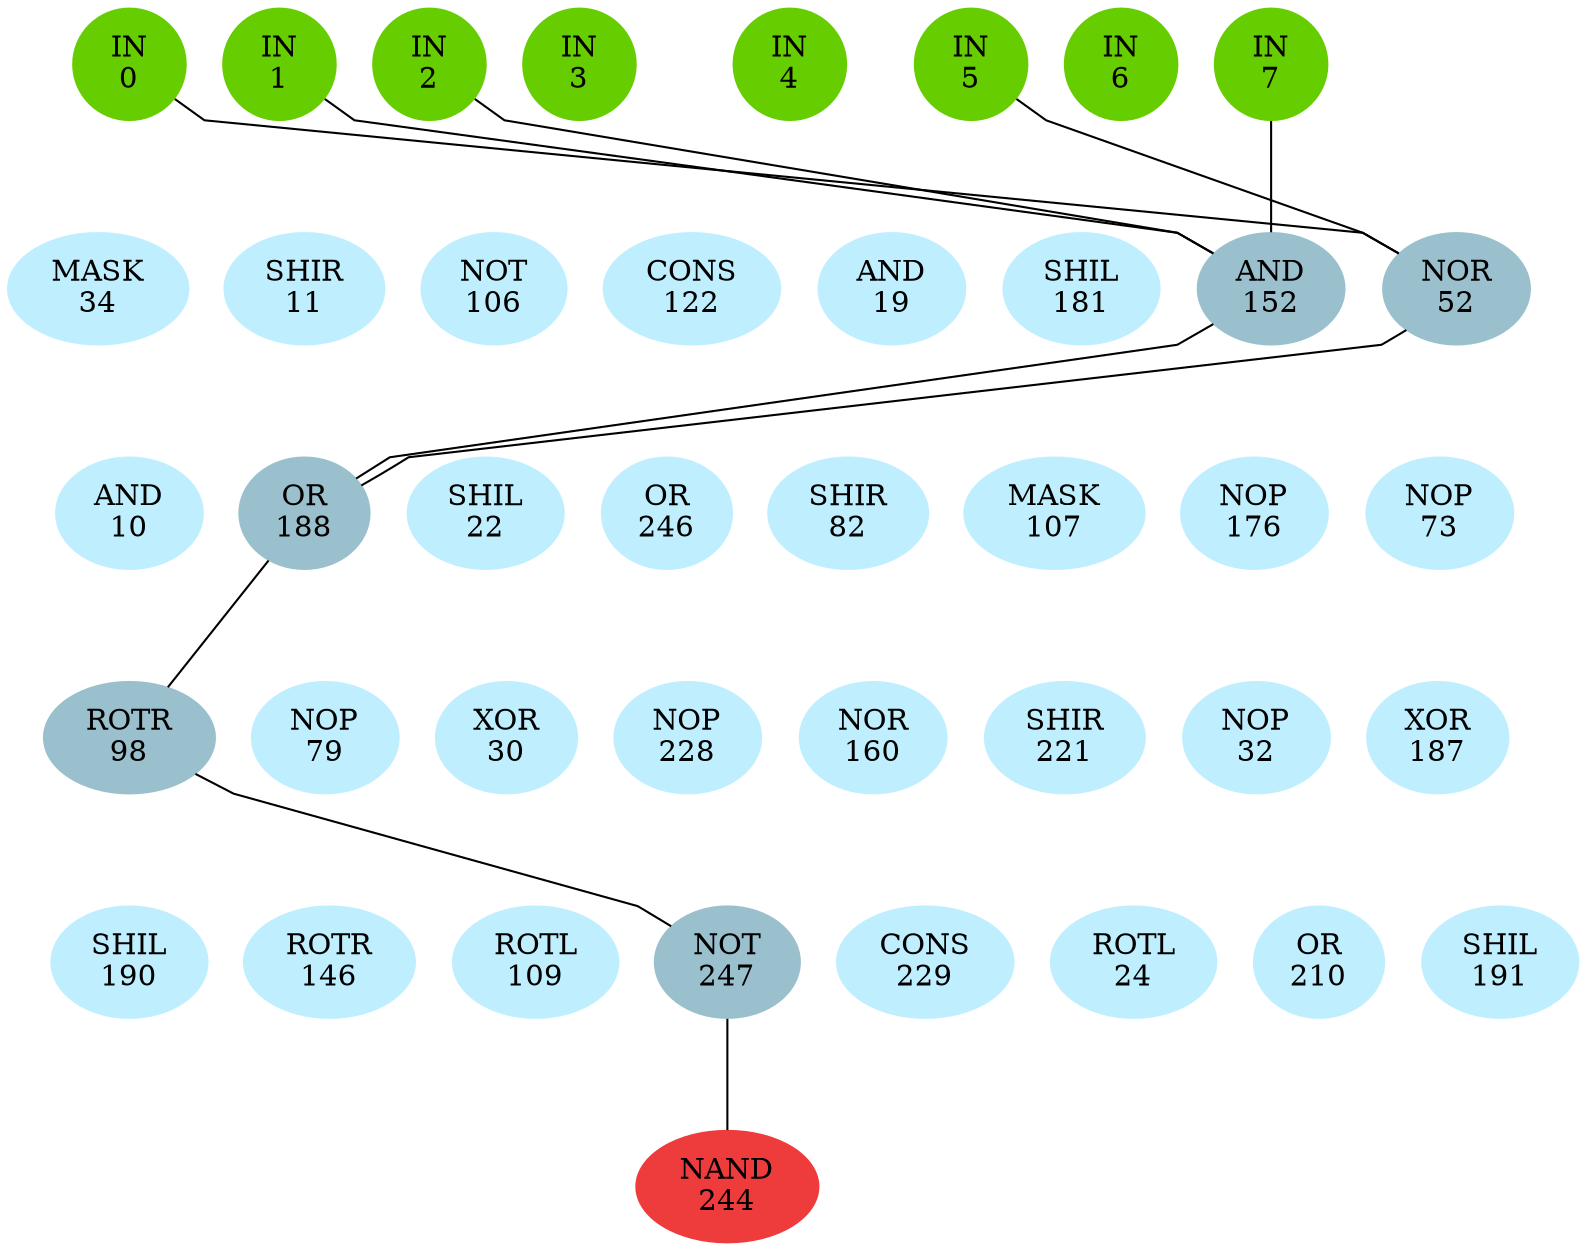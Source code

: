 graph EACircuit {
rankdir=BT;
ranksep=0.75;
ordering=out;
splines=polyline;
node [style=filled, color=lightblue2];

{ rank=same;
node [color=chartreuse3];
"-1_0"[label="IN\n0"];
node [color=chartreuse3];
"-1_1"[label="IN\n1"];
node [color=chartreuse3];
"-1_2"[label="IN\n2"];
node [color=chartreuse3];
"-1_3"[label="IN\n3"];
node [color=chartreuse3];
"-1_4"[label="IN\n4"];
node [color=chartreuse3];
"-1_5"[label="IN\n5"];
node [color=chartreuse3];
"-1_6"[label="IN\n6"];
node [color=chartreuse3];
"-1_7"[label="IN\n7"];
}
{ rank=same;
node [color=lightblue1];
"0_0"[label="MASK\n34"];
node [color=lightblue1];
"0_1"[label="SHIR\n11"];
node [color=lightblue1];
"0_2"[label="NOT\n106"];
node [color=lightblue1];
"0_3"[label="CONS\n122"];
node [color=lightblue1];
"0_4"[label="AND\n19"];
node [color=lightblue1];
"0_5"[label="SHIL\n181"];
node [color=lightblue3];
"0_6"[label="AND\n152"];
node [color=lightblue3];
"0_7"[label="NOR\n52"];
}
{ rank=same;
node [color=lightblue1];
"1_0"[label="AND\n10"];
node [color=lightblue3];
"1_1"[label="OR\n188"];
node [color=lightblue1];
"1_2"[label="SHIL\n22"];
node [color=lightblue1];
"1_3"[label="OR\n246"];
node [color=lightblue1];
"1_4"[label="SHIR\n82"];
node [color=lightblue1];
"1_5"[label="MASK\n107"];
node [color=lightblue1];
"1_6"[label="NOP\n176"];
node [color=lightblue1];
"1_7"[label="NOP\n73"];
}
{ rank=same;
node [color=lightblue3];
"2_0"[label="ROTR\n98"];
node [color=lightblue1];
"2_1"[label="NOP\n79"];
node [color=lightblue1];
"2_2"[label="XOR\n30"];
node [color=lightblue1];
"2_3"[label="NOP\n228"];
node [color=lightblue1];
"2_4"[label="NOR\n160"];
node [color=lightblue1];
"2_5"[label="SHIR\n221"];
node [color=lightblue1];
"2_6"[label="NOP\n32"];
node [color=lightblue1];
"2_7"[label="XOR\n187"];
}
{ rank=same;
node [color=lightblue1];
"3_0"[label="SHIL\n190"];
node [color=lightblue1];
"3_1"[label="ROTR\n146"];
node [color=lightblue1];
"3_2"[label="ROTL\n109"];
node [color=lightblue3];
"3_3"[label="NOT\n247"];
node [color=lightblue1];
"3_4"[label="CONS\n229"];
node [color=lightblue1];
"3_5"[label="ROTL\n24"];
node [color=lightblue1];
"3_6"[label="OR\n210"];
node [color=lightblue1];
"3_7"[label="SHIL\n191"];
}
{ rank=same;
node [color=brown2];
"4_0"[label="NAND\n244"];
}
edge[style=invis];
"-1_0" -- "-1_1" -- "-1_2" -- "-1_3" -- "-1_4" -- "-1_5" -- "-1_6" -- "-1_7";
"0_0" -- "0_1" -- "0_2" -- "0_3" -- "0_4" -- "0_5" -- "0_6" -- "0_7";
"1_0" -- "1_1" -- "1_2" -- "1_3" -- "1_4" -- "1_5" -- "1_6" -- "1_7";
"2_0" -- "2_1" -- "2_2" -- "2_3" -- "2_4" -- "2_5" -- "2_6" -- "2_7";
"3_0" -- "3_1" -- "3_2" -- "3_3" -- "3_4" -- "3_5" -- "3_6" -- "3_7";
"4_0" -- "4_0";
edge[style=solid];
edge[style=invis];
"0_0" -- "-1_0";
"0_0" -- "-1_1";
"0_0" -- "-1_2";
"0_0" -- "-1_3";
edge[style=solid];
"0_6" -- "-1_1";
"0_6" -- "-1_2";
"0_6" -- "-1_7";
"0_7" -- "-1_0";
"0_7" -- "-1_5";
edge[style=invis];
"1_0" -- "0_0";
"1_0" -- "0_1";
"1_0" -- "0_2";
"1_0" -- "1_1";
"1_1" -- "0_0";
"1_1" -- "0_1";
"1_1" -- "0_2";
"1_1" -- "0_7";
"1_5" -- "0_0";
"1_6" -- "0_0";
"1_7" -- "0_0";
"1_7" -- "0_1";
edge[style=solid];
"1_1" -- "0_6";
"1_1" -- "0_7";
edge[style=invis];
"2_0" -- "1_0";
"2_7" -- "1_0";
edge[style=solid];
"2_0" -- "1_1";
edge[style=invis];
"3_0" -- "2_0";
"3_0" -- "2_2";
edge[style=solid];
"3_3" -- "2_0";
"4_0" -- "3_3";
}
